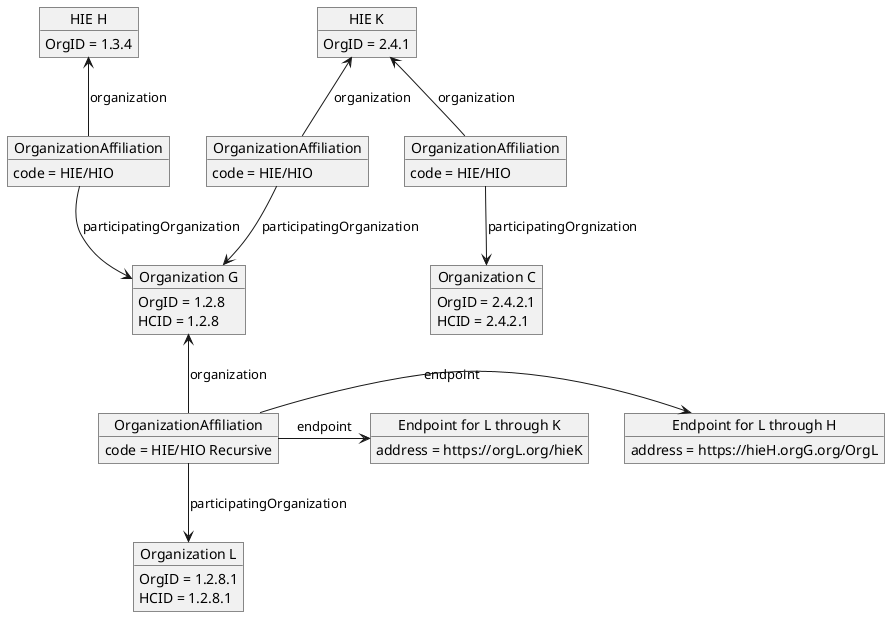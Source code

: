 @startuml dir-org-specific-endpoint-multiple-routes-parent
hide footbox

object "Organization C" as OrganizationC
OrganizationC : OrgID = 2.4.2.1
OrganizationC : HCID = 2.4.2.1

object "Organization G" as OrganizationG
OrganizationG : OrgID = 1.2.8
OrganizationG : HCID = 1.2.8
object "Organization L" as OrganizationL
OrganizationL : OrgID = 1.2.8.1
OrganizationL : HCID = 1.2.8.1
object "HIE H" as OrganizationH
OrganizationH : OrgID = 1.3.4
object "OrganizationAffiliation" as OrgAff
OrgAff : code = HIE/HIO
object "Endpoint for L through H" as EndpointH
EndpointH : address = https://hieH.orgG.org/OrgL

object "HIE K" as OrganizationK
OrganizationK : OrgID = 2.4.1
object "OrganizationAffiliation" as OrgAff2
OrgAff2 : code = HIE/HIO
object "Endpoint for L through K" as EndpointK
EndpointK : address = https://orgL.org/hieK

object "OrganizationAffiliation" as OrgAffC
OrgAffC : code = HIE/HIO

OrgAffC --> OrganizationC : participatingOrgnization
OrganizationK <-- OrgAffC : organization

OrgAff --> OrganizationG : participatingOrganization
OrganizationH <-- OrgAff : organization

OrgAff2 --> OrganizationG : participatingOrganization
OrganizationK <-- OrgAff2 : organization

object "OrganizationAffiliation" as OrgAff3
OrgAff3 : code = HIE/HIO Recursive
OrganizationG <-- OrgAff3 : organization
OrgAff3 --> OrganizationL : participatingOrganization
OrgAff3 -> EndpointH : endpoint
OrgAff3 -> EndpointK : endpoint


@enduml
